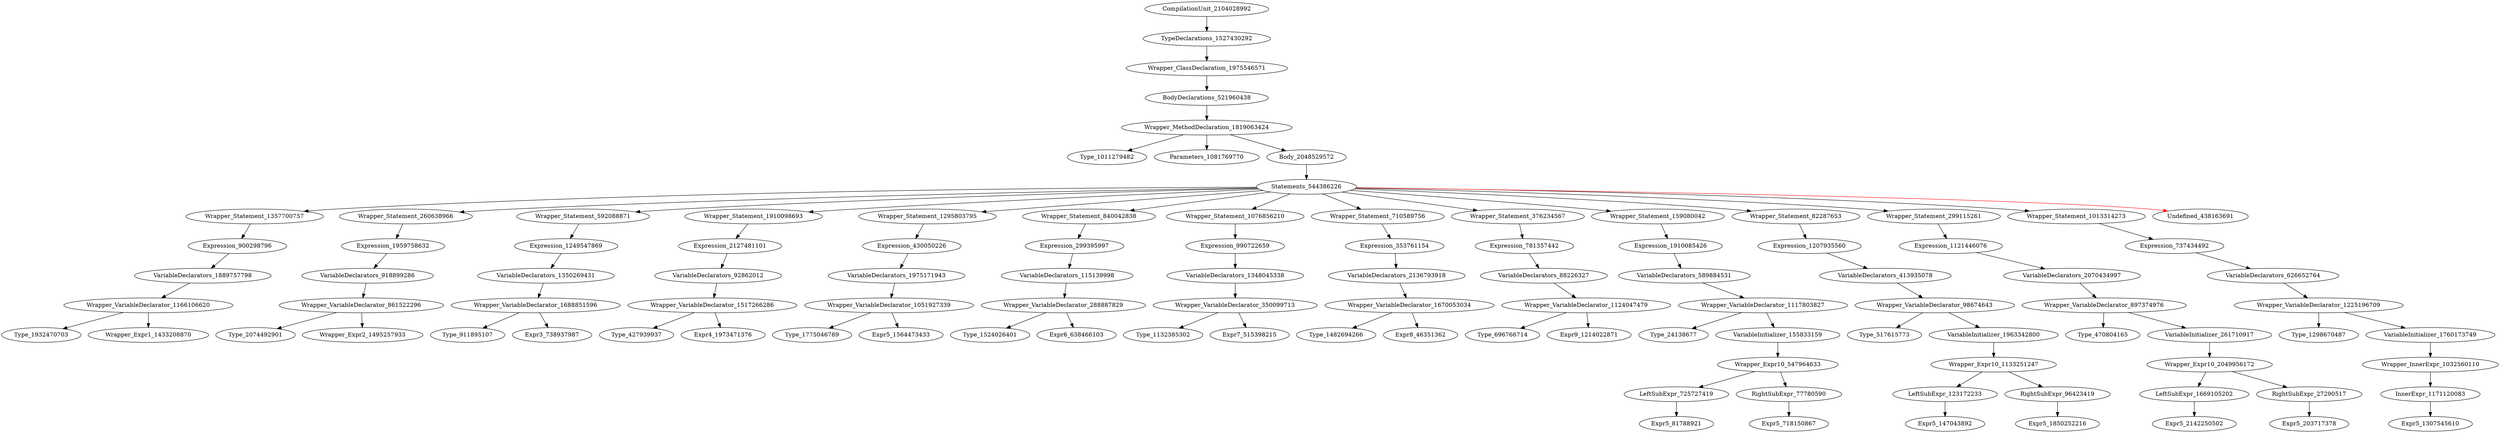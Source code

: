 digraph {
CompilationUnit_2104028992 -> TypeDeclarations_1527430292
TypeDeclarations_1527430292 -> Wrapper_ClassDeclaration_1975546571
Wrapper_ClassDeclaration_1975546571 -> BodyDeclarations_521960438
BodyDeclarations_521960438 -> Wrapper_MethodDeclaration_1819063424
Wrapper_MethodDeclaration_1819063424 -> Type_1011279482
Wrapper_MethodDeclaration_1819063424 -> Parameters_1081769770
Wrapper_MethodDeclaration_1819063424 -> Body_2048529572
Body_2048529572 -> Statements_544386226
Statements_544386226 -> Wrapper_Statement_1357700757
Statements_544386226 -> Wrapper_Statement_260638966
Statements_544386226 -> Wrapper_Statement_592088871
Statements_544386226 -> Wrapper_Statement_1910098693
Statements_544386226 -> Wrapper_Statement_1295803795
Statements_544386226 -> Wrapper_Statement_840042838
Statements_544386226 -> Wrapper_Statement_1076856210
Statements_544386226 -> Wrapper_Statement_710589756
Statements_544386226 -> Wrapper_Statement_376234567
Statements_544386226 -> Wrapper_Statement_159080042
Statements_544386226 -> Wrapper_Statement_82287653
Statements_544386226 -> Wrapper_Statement_299115261
Statements_544386226 -> Wrapper_Statement_1013314273
Statements_544386226 -> Undefined_438163691 [color = red] 
Wrapper_Statement_1357700757 -> Expression_900298796
Wrapper_Statement_260638966 -> Expression_1959758632
Wrapper_Statement_592088871 -> Expression_1249547869
Wrapper_Statement_1910098693 -> Expression_2127481101
Wrapper_Statement_1295803795 -> Expression_430050226
Wrapper_Statement_840042838 -> Expression_299395997
Wrapper_Statement_1076856210 -> Expression_990722659
Wrapper_Statement_710589756 -> Expression_353761154
Wrapper_Statement_376234567 -> Expression_781357442
Wrapper_Statement_159080042 -> Expression_1910085426
Wrapper_Statement_82287653 -> Expression_1207935560
Wrapper_Statement_299115261 -> Expression_1121446076
Wrapper_Statement_1013314273 -> Expression_737434492
Expression_900298796 -> VariableDeclarators_1889757798
Expression_1959758632 -> VariableDeclarators_918899286
Expression_1249547869 -> VariableDeclarators_1350269431
Expression_2127481101 -> VariableDeclarators_92862012
Expression_430050226 -> VariableDeclarators_1975171943
Expression_299395997 -> VariableDeclarators_115139998
Expression_990722659 -> VariableDeclarators_1348045338
Expression_353761154 -> VariableDeclarators_2136793918
Expression_781357442 -> VariableDeclarators_88226327
Expression_1910085426 -> VariableDeclarators_589884531
Expression_1207935560 -> VariableDeclarators_413935078
Expression_1121446076 -> VariableDeclarators_2070434997
Expression_737434492 -> VariableDeclarators_626652764
VariableDeclarators_1889757798 -> Wrapper_VariableDeclarator_1166106620
VariableDeclarators_918899286 -> Wrapper_VariableDeclarator_861522296
VariableDeclarators_1350269431 -> Wrapper_VariableDeclarator_1688851596
VariableDeclarators_92862012 -> Wrapper_VariableDeclarator_1517266286
VariableDeclarators_1975171943 -> Wrapper_VariableDeclarator_1051927339
VariableDeclarators_115139998 -> Wrapper_VariableDeclarator_288887829
VariableDeclarators_1348045338 -> Wrapper_VariableDeclarator_350099713
VariableDeclarators_2136793918 -> Wrapper_VariableDeclarator_1670053034
VariableDeclarators_88226327 -> Wrapper_VariableDeclarator_1124047479
VariableDeclarators_589884531 -> Wrapper_VariableDeclarator_1117803827
VariableDeclarators_413935078 -> Wrapper_VariableDeclarator_98674643
VariableDeclarators_2070434997 -> Wrapper_VariableDeclarator_897374976
VariableDeclarators_626652764 -> Wrapper_VariableDeclarator_1225196709
Wrapper_VariableDeclarator_1166106620 -> Type_1932470703
Wrapper_VariableDeclarator_1166106620 -> Wrapper_Expr1_1433208870
Wrapper_VariableDeclarator_861522296 -> Type_2074492901
Wrapper_VariableDeclarator_861522296 -> Wrapper_Expr2_1495257933
Wrapper_VariableDeclarator_1688851596 -> Type_911895107
Wrapper_VariableDeclarator_1688851596 -> Expr3_738937987
Wrapper_VariableDeclarator_1517266286 -> Type_427939937
Wrapper_VariableDeclarator_1517266286 -> Expr4_1973471376
Wrapper_VariableDeclarator_1051927339 -> Type_1775046789
Wrapper_VariableDeclarator_1051927339 -> Expr5_1564473433
Wrapper_VariableDeclarator_288887829 -> Type_1524026401
Wrapper_VariableDeclarator_288887829 -> Expr6_638466103
Wrapper_VariableDeclarator_350099713 -> Type_1132385302
Wrapper_VariableDeclarator_350099713 -> Expr7_515398215
Wrapper_VariableDeclarator_1670053034 -> Type_1482694266
Wrapper_VariableDeclarator_1670053034 -> Expr8_46351362
Wrapper_VariableDeclarator_1124047479 -> Type_696766714
Wrapper_VariableDeclarator_1124047479 -> Expr9_1214022871
Wrapper_VariableDeclarator_1117803827 -> Type_24138677
Wrapper_VariableDeclarator_1117803827 -> VariableInitializer_155833159
Wrapper_VariableDeclarator_98674643 -> Type_517615773
Wrapper_VariableDeclarator_98674643 -> VariableInitializer_1963342800
Wrapper_VariableDeclarator_897374976 -> Type_470804165
Wrapper_VariableDeclarator_897374976 -> VariableInitializer_261710917
Wrapper_VariableDeclarator_1225196709 -> Type_1298670487
Wrapper_VariableDeclarator_1225196709 -> VariableInitializer_1760173749
VariableInitializer_155833159 -> Wrapper_Expr10_547964633
VariableInitializer_1963342800 -> Wrapper_Expr10_1133251247
VariableInitializer_261710917 -> Wrapper_Expr10_2049956172
VariableInitializer_1760173749 -> Wrapper_InnerExpr_1032560110
Wrapper_Expr10_547964633 -> LeftSubExpr_725727419
Wrapper_Expr10_547964633 -> RightSubExpr_77780590
Wrapper_Expr10_1133251247 -> LeftSubExpr_123172233
Wrapper_Expr10_1133251247 -> RightSubExpr_96423419
Wrapper_Expr10_2049956172 -> LeftSubExpr_1669105202
Wrapper_Expr10_2049956172 -> RightSubExpr_27290517
Wrapper_InnerExpr_1032560110 -> InnerExpr_1171120083
LeftSubExpr_725727419 -> Expr5_81788921
RightSubExpr_77780590 -> Expr5_718150867
LeftSubExpr_123172233 -> Expr5_147043892
RightSubExpr_96423419 -> Expr5_1850252216
LeftSubExpr_1669105202 -> Expr5_2142250502
RightSubExpr_27290517 -> Expr5_203717378
InnerExpr_1171120083 -> Expr5_1307545610
}